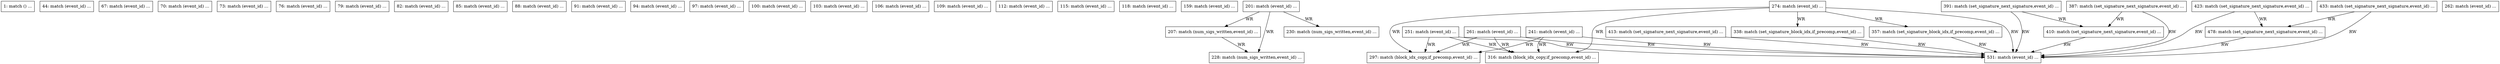 digraph G {
  "1: match () ...
" [shape=box, ];
  "44: match (event_id) ...
" [shape=box, ];
  "67: match (event_id) ...
" [shape=box, ];
  "70: match (event_id) ...
" [shape=box, ];
  "73: match (event_id) ...
" [shape=box, ];
  "76: match (event_id) ...
" [shape=box, ];
  "79: match (event_id) ...
" [shape=box, ];
  "82: match (event_id) ...
" [shape=box, ];
  "85: match (event_id) ...
" [shape=box, ];
  "88: match (event_id) ...
" [shape=box, ];
  "91: match (event_id) ...
" [shape=box, ];
  "94: match (event_id) ...
" [shape=box, ];
  "97: match (event_id) ...
" [shape=box, ];
  "100: match (event_id) ...
" [shape=box, ];
  "103: match (event_id) ...
" [shape=box, ];
  "106: match (event_id) ...
" [shape=box, ];
  "109: match (event_id) ...
" [shape=box, ];
  "112: match (event_id) ...
" [shape=box, ];
  "115: match (event_id) ...
" [shape=box, ];
  "118: match (event_id) ...
" [shape=box, ];
  "159: match (event_id) ...
" [shape=box, ];
  "201: match (event_id) ...
" [shape=box, ];
  "207: match (num_sigs_written,event_id) ...
" [shape=box, ];
  "228: match (num_sigs_written,event_id) ...
" [shape=box, ];
  "230: match (num_sigs_written,event_id) ...
" [shape=box, ];
  "241: match (event_id) ...
" [shape=box, ];
  "251: match (event_id) ...
" [shape=box, ];
  "261: match (event_id) ...
" [shape=box, ];
  "262: match (event_id) ...
" [shape=box, ];
  "274: match (event_id) ...
" [shape=box, ];
  "297: match (block_idx_copy,if_precomp,event_id) ...
" [shape=box, ];
  "316: match (block_idx_copy,if_precomp,event_id) ...
" [shape=box, ];
  "338: match (set_signature_block_idx,if_precomp,event_id) ...
" [shape=box, ];
  "357: match (set_signature_block_idx,if_precomp,event_id) ...
" [shape=box, ];
  "387: match (set_signature_next_signature,event_id) ...
" [shape=box, ];
  "391: match (set_signature_next_signature,event_id) ...
" [shape=box, ];
  "410: match (set_signature_next_signature,event_id) ...
" [shape=box, ];
  "413: match (set_signature_next_signature,event_id) ...
" [shape=box, ];
  "423: match (set_signature_next_signature,event_id) ...
" [shape=box, ];
  "433: match (set_signature_next_signature,event_id) ...
" [shape=box, ];
  "478: match (set_signature_next_signature,event_id) ...
" [shape=box, ];
  "531: match (event_id) ...
" [shape=box, ];
  
  
  "201: match (event_id) ...
" -> "207: match (num_sigs_written,event_id) ...
" [
  label="WR", ];
  "201: match (event_id) ...
" -> "228: match (num_sigs_written,event_id) ...
" [
  label="WR", ];
  "201: match (event_id) ...
" -> "230: match (num_sigs_written,event_id) ...
" [
  label="WR", ];
  "207: match (num_sigs_written,event_id) ...
" -> "228: match (num_sigs_written,event_id) ...
" [
  label="WR", ];
  "241: match (event_id) ...
" -> "297: match (block_idx_copy,if_precomp,event_id) ...
" [
  label="WR", ];
  "241: match (event_id) ...
" -> "316: match (block_idx_copy,if_precomp,event_id) ...
" [
  label="WR", ];
  "241: match (event_id) ...
" -> "531: match (event_id) ...
" [label="RW", ];
  "251: match (event_id) ...
" -> "297: match (block_idx_copy,if_precomp,event_id) ...
" [
  label="WR", ];
  "251: match (event_id) ...
" -> "316: match (block_idx_copy,if_precomp,event_id) ...
" [
  label="WR", ];
  "251: match (event_id) ...
" -> "531: match (event_id) ...
" [label="RW", ];
  "261: match (event_id) ...
" -> "297: match (block_idx_copy,if_precomp,event_id) ...
" [
  label="WR", ];
  "261: match (event_id) ...
" -> "316: match (block_idx_copy,if_precomp,event_id) ...
" [
  label="WR", ];
  "261: match (event_id) ...
" -> "531: match (event_id) ...
" [label="RW", ];
  "274: match (event_id) ...
" -> "297: match (block_idx_copy,if_precomp,event_id) ...
" [
  label="WR", ];
  "274: match (event_id) ...
" -> "316: match (block_idx_copy,if_precomp,event_id) ...
" [
  label="WR", ];
  "274: match (event_id) ...
" -> "338: match (set_signature_block_idx,if_precomp,event_id) ...
" [
  label="WR", ];
  "274: match (event_id) ...
" -> "357: match (set_signature_block_idx,if_precomp,event_id) ...
" [
  label="WR", ];
  "274: match (event_id) ...
" -> "531: match (event_id) ...
" [label="RW", ];
  "338: match (set_signature_block_idx,if_precomp,event_id) ...
" -> "531: match (event_id) ...
" [
  label="RW", ];
  "357: match (set_signature_block_idx,if_precomp,event_id) ...
" -> "531: match (event_id) ...
" [
  label="RW", ];
  "387: match (set_signature_next_signature,event_id) ...
" -> "410: match (set_signature_next_signature,event_id) ...
" [
  label="WR", ];
  "387: match (set_signature_next_signature,event_id) ...
" -> "531: match (event_id) ...
" [
  label="RW", ];
  "391: match (set_signature_next_signature,event_id) ...
" -> "410: match (set_signature_next_signature,event_id) ...
" [
  label="WR", ];
  "391: match (set_signature_next_signature,event_id) ...
" -> "531: match (event_id) ...
" [
  label="RW", ];
  "410: match (set_signature_next_signature,event_id) ...
" -> "531: match (event_id) ...
" [
  label="RW", ];
  "413: match (set_signature_next_signature,event_id) ...
" -> "531: match (event_id) ...
" [
  label="RW", ];
  "423: match (set_signature_next_signature,event_id) ...
" -> "478: match (set_signature_next_signature,event_id) ...
" [
  label="WR", ];
  "423: match (set_signature_next_signature,event_id) ...
" -> "531: match (event_id) ...
" [
  label="RW", ];
  "433: match (set_signature_next_signature,event_id) ...
" -> "478: match (set_signature_next_signature,event_id) ...
" [
  label="WR", ];
  "433: match (set_signature_next_signature,event_id) ...
" -> "531: match (event_id) ...
" [
  label="RW", ];
  "478: match (set_signature_next_signature,event_id) ...
" -> "531: match (event_id) ...
" [
  label="RW", ];
  
  }